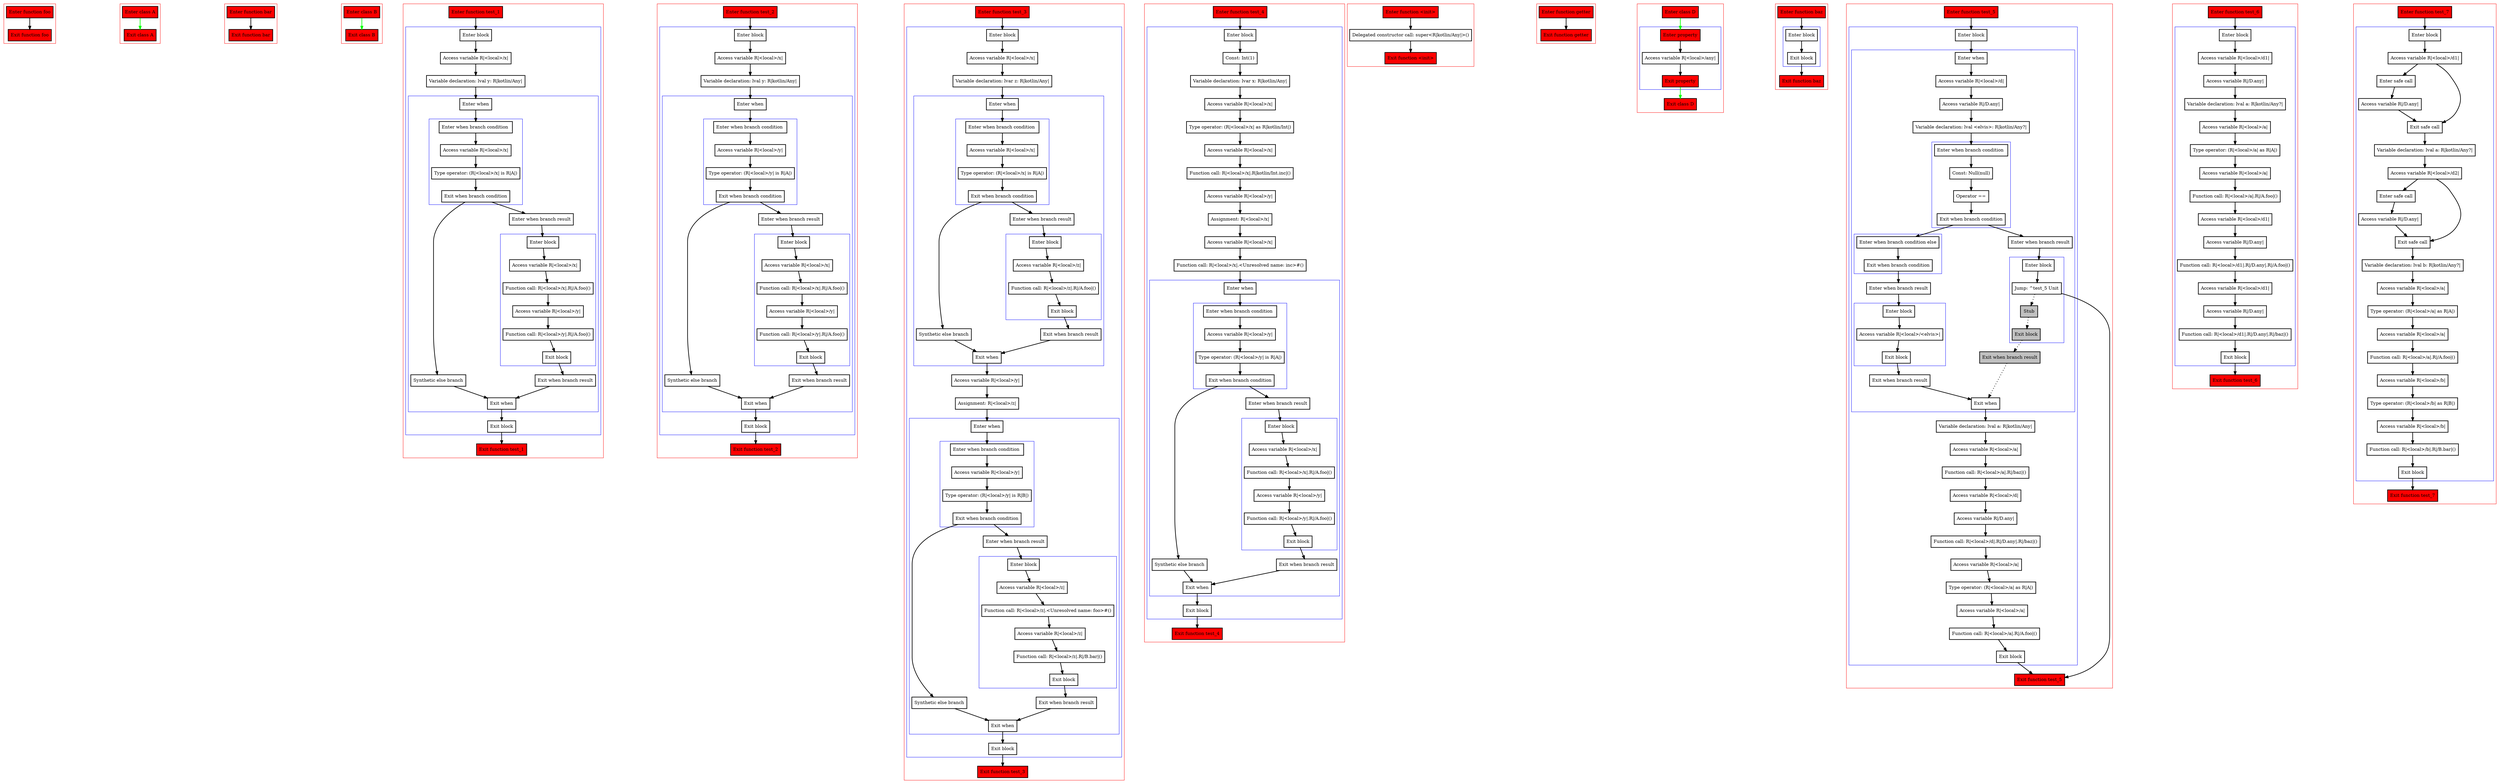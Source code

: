 digraph boundSmartcasts_kt {
    graph [nodesep=3]
    node [shape=box penwidth=2]
    edge [penwidth=2]

    subgraph cluster_0 {
        color=red
        0 [label="Enter function foo" style="filled" fillcolor=red];
        1 [label="Exit function foo" style="filled" fillcolor=red];
    }
    0 -> {1};

    subgraph cluster_1 {
        color=red
        3 [label="Enter class A" style="filled" fillcolor=red];
        2 [label="Exit class A" style="filled" fillcolor=red];
    }
    3 -> {2} [color=green];

    subgraph cluster_2 {
        color=red
        4 [label="Enter function bar" style="filled" fillcolor=red];
        5 [label="Exit function bar" style="filled" fillcolor=red];
    }
    4 -> {5};

    subgraph cluster_3 {
        color=red
        7 [label="Enter class B" style="filled" fillcolor=red];
        6 [label="Exit class B" style="filled" fillcolor=red];
    }
    7 -> {6} [color=green];

    subgraph cluster_4 {
        color=red
        8 [label="Enter function test_1" style="filled" fillcolor=red];
        subgraph cluster_5 {
            color=blue
            10 [label="Enter block"];
            11 [label="Access variable R|<local>/x|"];
            12 [label="Variable declaration: lval y: R|kotlin/Any|"];
            subgraph cluster_6 {
                color=blue
                13 [label="Enter when"];
                subgraph cluster_7 {
                    color=blue
                    15 [label="Enter when branch condition "];
                    16 [label="Access variable R|<local>/x|"];
                    17 [label="Type operator: (R|<local>/x| is R|A|)"];
                    18 [label="Exit when branch condition"];
                }
                27 [label="Synthetic else branch"];
                19 [label="Enter when branch result"];
                subgraph cluster_8 {
                    color=blue
                    20 [label="Enter block"];
                    21 [label="Access variable R|<local>/x|"];
                    22 [label="Function call: R|<local>/x|.R|/A.foo|()"];
                    23 [label="Access variable R|<local>/y|"];
                    24 [label="Function call: R|<local>/y|.R|/A.foo|()"];
                    25 [label="Exit block"];
                }
                26 [label="Exit when branch result"];
                14 [label="Exit when"];
            }
            28 [label="Exit block"];
        }
        9 [label="Exit function test_1" style="filled" fillcolor=red];
    }
    8 -> {10};
    10 -> {11};
    11 -> {12};
    12 -> {13};
    13 -> {15};
    14 -> {28};
    15 -> {16};
    16 -> {17};
    17 -> {18};
    18 -> {19 27};
    19 -> {20};
    20 -> {21};
    21 -> {22};
    22 -> {23};
    23 -> {24};
    24 -> {25};
    25 -> {26};
    26 -> {14};
    27 -> {14};
    28 -> {9};

    subgraph cluster_9 {
        color=red
        29 [label="Enter function test_2" style="filled" fillcolor=red];
        subgraph cluster_10 {
            color=blue
            31 [label="Enter block"];
            32 [label="Access variable R|<local>/x|"];
            33 [label="Variable declaration: lval y: R|kotlin/Any|"];
            subgraph cluster_11 {
                color=blue
                34 [label="Enter when"];
                subgraph cluster_12 {
                    color=blue
                    36 [label="Enter when branch condition "];
                    37 [label="Access variable R|<local>/y|"];
                    38 [label="Type operator: (R|<local>/y| is R|A|)"];
                    39 [label="Exit when branch condition"];
                }
                48 [label="Synthetic else branch"];
                40 [label="Enter when branch result"];
                subgraph cluster_13 {
                    color=blue
                    41 [label="Enter block"];
                    42 [label="Access variable R|<local>/x|"];
                    43 [label="Function call: R|<local>/x|.R|/A.foo|()"];
                    44 [label="Access variable R|<local>/y|"];
                    45 [label="Function call: R|<local>/y|.R|/A.foo|()"];
                    46 [label="Exit block"];
                }
                47 [label="Exit when branch result"];
                35 [label="Exit when"];
            }
            49 [label="Exit block"];
        }
        30 [label="Exit function test_2" style="filled" fillcolor=red];
    }
    29 -> {31};
    31 -> {32};
    32 -> {33};
    33 -> {34};
    34 -> {36};
    35 -> {49};
    36 -> {37};
    37 -> {38};
    38 -> {39};
    39 -> {40 48};
    40 -> {41};
    41 -> {42};
    42 -> {43};
    43 -> {44};
    44 -> {45};
    45 -> {46};
    46 -> {47};
    47 -> {35};
    48 -> {35};
    49 -> {30};

    subgraph cluster_14 {
        color=red
        50 [label="Enter function test_3" style="filled" fillcolor=red];
        subgraph cluster_15 {
            color=blue
            52 [label="Enter block"];
            53 [label="Access variable R|<local>/x|"];
            54 [label="Variable declaration: lvar z: R|kotlin/Any|"];
            subgraph cluster_16 {
                color=blue
                55 [label="Enter when"];
                subgraph cluster_17 {
                    color=blue
                    57 [label="Enter when branch condition "];
                    58 [label="Access variable R|<local>/x|"];
                    59 [label="Type operator: (R|<local>/x| is R|A|)"];
                    60 [label="Exit when branch condition"];
                }
                67 [label="Synthetic else branch"];
                61 [label="Enter when branch result"];
                subgraph cluster_18 {
                    color=blue
                    62 [label="Enter block"];
                    63 [label="Access variable R|<local>/z|"];
                    64 [label="Function call: R|<local>/z|.R|/A.foo|()"];
                    65 [label="Exit block"];
                }
                66 [label="Exit when branch result"];
                56 [label="Exit when"];
            }
            68 [label="Access variable R|<local>/y|"];
            69 [label="Assignment: R|<local>/z|"];
            subgraph cluster_19 {
                color=blue
                70 [label="Enter when"];
                subgraph cluster_20 {
                    color=blue
                    72 [label="Enter when branch condition "];
                    73 [label="Access variable R|<local>/y|"];
                    74 [label="Type operator: (R|<local>/y| is R|B|)"];
                    75 [label="Exit when branch condition"];
                }
                84 [label="Synthetic else branch"];
                76 [label="Enter when branch result"];
                subgraph cluster_21 {
                    color=blue
                    77 [label="Enter block"];
                    78 [label="Access variable R|<local>/z|"];
                    79 [label="Function call: R|<local>/z|.<Unresolved name: foo>#()"];
                    80 [label="Access variable R|<local>/z|"];
                    81 [label="Function call: R|<local>/z|.R|/B.bar|()"];
                    82 [label="Exit block"];
                }
                83 [label="Exit when branch result"];
                71 [label="Exit when"];
            }
            85 [label="Exit block"];
        }
        51 [label="Exit function test_3" style="filled" fillcolor=red];
    }
    50 -> {52};
    52 -> {53};
    53 -> {54};
    54 -> {55};
    55 -> {57};
    56 -> {68};
    57 -> {58};
    58 -> {59};
    59 -> {60};
    60 -> {61 67};
    61 -> {62};
    62 -> {63};
    63 -> {64};
    64 -> {65};
    65 -> {66};
    66 -> {56};
    67 -> {56};
    68 -> {69};
    69 -> {70};
    70 -> {72};
    71 -> {85};
    72 -> {73};
    73 -> {74};
    74 -> {75};
    75 -> {76 84};
    76 -> {77};
    77 -> {78};
    78 -> {79};
    79 -> {80};
    80 -> {81};
    81 -> {82};
    82 -> {83};
    83 -> {71};
    84 -> {71};
    85 -> {51};

    subgraph cluster_22 {
        color=red
        86 [label="Enter function test_4" style="filled" fillcolor=red];
        subgraph cluster_23 {
            color=blue
            88 [label="Enter block"];
            89 [label="Const: Int(1)"];
            90 [label="Variable declaration: lvar x: R|kotlin/Any|"];
            91 [label="Access variable R|<local>/x|"];
            92 [label="Type operator: (R|<local>/x| as R|kotlin/Int|)"];
            93 [label="Access variable R|<local>/x|"];
            94 [label="Function call: R|<local>/x|.R|kotlin/Int.inc|()"];
            95 [label="Access variable R|<local>/y|"];
            96 [label="Assignment: R|<local>/x|"];
            97 [label="Access variable R|<local>/x|"];
            98 [label="Function call: R|<local>/x|.<Unresolved name: inc>#()"];
            subgraph cluster_24 {
                color=blue
                99 [label="Enter when"];
                subgraph cluster_25 {
                    color=blue
                    101 [label="Enter when branch condition "];
                    102 [label="Access variable R|<local>/y|"];
                    103 [label="Type operator: (R|<local>/y| is R|A|)"];
                    104 [label="Exit when branch condition"];
                }
                113 [label="Synthetic else branch"];
                105 [label="Enter when branch result"];
                subgraph cluster_26 {
                    color=blue
                    106 [label="Enter block"];
                    107 [label="Access variable R|<local>/x|"];
                    108 [label="Function call: R|<local>/x|.R|/A.foo|()"];
                    109 [label="Access variable R|<local>/y|"];
                    110 [label="Function call: R|<local>/y|.R|/A.foo|()"];
                    111 [label="Exit block"];
                }
                112 [label="Exit when branch result"];
                100 [label="Exit when"];
            }
            114 [label="Exit block"];
        }
        87 [label="Exit function test_4" style="filled" fillcolor=red];
    }
    86 -> {88};
    88 -> {89};
    89 -> {90};
    90 -> {91};
    91 -> {92};
    92 -> {93};
    93 -> {94};
    94 -> {95};
    95 -> {96};
    96 -> {97};
    97 -> {98};
    98 -> {99};
    99 -> {101};
    100 -> {114};
    101 -> {102};
    102 -> {103};
    103 -> {104};
    104 -> {105 113};
    105 -> {106};
    106 -> {107};
    107 -> {108};
    108 -> {109};
    109 -> {110};
    110 -> {111};
    111 -> {112};
    112 -> {100};
    113 -> {100};
    114 -> {87};

    subgraph cluster_27 {
        color=red
        115 [label="Enter function <init>" style="filled" fillcolor=red];
        117 [label="Delegated constructor call: super<R|kotlin/Any|>()"];
        116 [label="Exit function <init>" style="filled" fillcolor=red];
    }
    115 -> {117};
    117 -> {116};

    subgraph cluster_28 {
        color=red
        118 [label="Enter function getter" style="filled" fillcolor=red];
        119 [label="Exit function getter" style="filled" fillcolor=red];
    }
    118 -> {119};

    subgraph cluster_29 {
        color=red
        124 [label="Enter class D" style="filled" fillcolor=red];
        subgraph cluster_30 {
            color=blue
            120 [label="Enter property" style="filled" fillcolor=red];
            122 [label="Access variable R|<local>/any|"];
            121 [label="Exit property" style="filled" fillcolor=red];
        }
        123 [label="Exit class D" style="filled" fillcolor=red];
    }
    124 -> {120} [color=green];
    120 -> {122};
    121 -> {123} [color=green];
    122 -> {121};

    subgraph cluster_31 {
        color=red
        125 [label="Enter function baz" style="filled" fillcolor=red];
        subgraph cluster_32 {
            color=blue
            127 [label="Enter block"];
            128 [label="Exit block"];
        }
        126 [label="Exit function baz" style="filled" fillcolor=red];
    }
    125 -> {127};
    127 -> {128};
    128 -> {126};

    subgraph cluster_33 {
        color=red
        129 [label="Enter function test_5" style="filled" fillcolor=red];
        subgraph cluster_34 {
            color=blue
            131 [label="Enter block"];
            subgraph cluster_35 {
                color=blue
                132 [label="Enter when"];
                134 [label="Access variable R|<local>/d|"];
                135 [label="Access variable R|/D.any|"];
                136 [label="Variable declaration: lval <elvis>: R|kotlin/Any?|"];
                subgraph cluster_36 {
                    color=blue
                    137 [label="Enter when branch condition "];
                    138 [label="Const: Null(null)"];
                    139 [label="Operator =="];
                    140 [label="Exit when branch condition"];
                }
                subgraph cluster_37 {
                    color=blue
                    147 [label="Enter when branch condition else"];
                    148 [label="Exit when branch condition"];
                }
                149 [label="Enter when branch result"];
                subgraph cluster_38 {
                    color=blue
                    150 [label="Enter block"];
                    151 [label="Access variable R|<local>/<elvis>|"];
                    152 [label="Exit block"];
                }
                153 [label="Exit when branch result"];
                141 [label="Enter when branch result"];
                subgraph cluster_39 {
                    color=blue
                    142 [label="Enter block"];
                    143 [label="Jump: ^test_5 Unit"];
                    144 [label="Stub" style="filled" fillcolor=gray];
                    145 [label="Exit block" style="filled" fillcolor=gray];
                }
                146 [label="Exit when branch result" style="filled" fillcolor=gray];
                133 [label="Exit when"];
            }
            154 [label="Variable declaration: lval a: R|kotlin/Any|"];
            155 [label="Access variable R|<local>/a|"];
            156 [label="Function call: R|<local>/a|.R|/baz|()"];
            157 [label="Access variable R|<local>/d|"];
            158 [label="Access variable R|/D.any|"];
            159 [label="Function call: R|<local>/d|.R|/D.any|.R|/baz|()"];
            160 [label="Access variable R|<local>/a|"];
            161 [label="Type operator: (R|<local>/a| as R|A|)"];
            162 [label="Access variable R|<local>/a|"];
            163 [label="Function call: R|<local>/a|.R|/A.foo|()"];
            164 [label="Exit block"];
        }
        130 [label="Exit function test_5" style="filled" fillcolor=red];
    }
    129 -> {131};
    131 -> {132};
    132 -> {134};
    133 -> {154};
    134 -> {135};
    135 -> {136};
    136 -> {137};
    137 -> {138};
    138 -> {139};
    139 -> {140};
    140 -> {141 147};
    141 -> {142};
    142 -> {143};
    143 -> {130};
    143 -> {144} [style=dotted];
    144 -> {145} [style=dotted];
    145 -> {146} [style=dotted];
    146 -> {133} [style=dotted];
    147 -> {148};
    148 -> {149};
    149 -> {150};
    150 -> {151};
    151 -> {152};
    152 -> {153};
    153 -> {133};
    154 -> {155};
    155 -> {156};
    156 -> {157};
    157 -> {158};
    158 -> {159};
    159 -> {160};
    160 -> {161};
    161 -> {162};
    162 -> {163};
    163 -> {164};
    164 -> {130};

    subgraph cluster_40 {
        color=red
        165 [label="Enter function test_6" style="filled" fillcolor=red];
        subgraph cluster_41 {
            color=blue
            167 [label="Enter block"];
            168 [label="Access variable R|<local>/d1|"];
            169 [label="Access variable R|/D.any|"];
            170 [label="Variable declaration: lval a: R|kotlin/Any?|"];
            171 [label="Access variable R|<local>/a|"];
            172 [label="Type operator: (R|<local>/a| as R|A|)"];
            173 [label="Access variable R|<local>/a|"];
            174 [label="Function call: R|<local>/a|.R|/A.foo|()"];
            175 [label="Access variable R|<local>/d1|"];
            176 [label="Access variable R|/D.any|"];
            177 [label="Function call: R|<local>/d1|.R|/D.any|.R|/A.foo|()"];
            178 [label="Access variable R|<local>/d1|"];
            179 [label="Access variable R|/D.any|"];
            180 [label="Function call: R|<local>/d1|.R|/D.any|.R|/baz|()"];
            181 [label="Exit block"];
        }
        166 [label="Exit function test_6" style="filled" fillcolor=red];
    }
    165 -> {167};
    167 -> {168};
    168 -> {169};
    169 -> {170};
    170 -> {171};
    171 -> {172};
    172 -> {173};
    173 -> {174};
    174 -> {175};
    175 -> {176};
    176 -> {177};
    177 -> {178};
    178 -> {179};
    179 -> {180};
    180 -> {181};
    181 -> {166};

    subgraph cluster_42 {
        color=red
        182 [label="Enter function test_7" style="filled" fillcolor=red];
        subgraph cluster_43 {
            color=blue
            184 [label="Enter block"];
            185 [label="Access variable R|<local>/d1|"];
            186 [label="Enter safe call"];
            188 [label="Access variable R|/D.any|"];
            187 [label="Exit safe call"];
            189 [label="Variable declaration: lval a: R|kotlin/Any?|"];
            190 [label="Access variable R|<local>/d2|"];
            191 [label="Enter safe call"];
            193 [label="Access variable R|/D.any|"];
            192 [label="Exit safe call"];
            194 [label="Variable declaration: lval b: R|kotlin/Any?|"];
            195 [label="Access variable R|<local>/a|"];
            196 [label="Type operator: (R|<local>/a| as R|A|)"];
            197 [label="Access variable R|<local>/a|"];
            198 [label="Function call: R|<local>/a|.R|/A.foo|()"];
            199 [label="Access variable R|<local>/b|"];
            200 [label="Type operator: (R|<local>/b| as R|B|)"];
            201 [label="Access variable R|<local>/b|"];
            202 [label="Function call: R|<local>/b|.R|/B.bar|()"];
            203 [label="Exit block"];
        }
        183 [label="Exit function test_7" style="filled" fillcolor=red];
    }
    182 -> {184};
    184 -> {185};
    185 -> {186 187};
    186 -> {188};
    187 -> {189};
    188 -> {187};
    189 -> {190};
    190 -> {191 192};
    191 -> {193};
    192 -> {194};
    193 -> {192};
    194 -> {195};
    195 -> {196};
    196 -> {197};
    197 -> {198};
    198 -> {199};
    199 -> {200};
    200 -> {201};
    201 -> {202};
    202 -> {203};
    203 -> {183};

}
